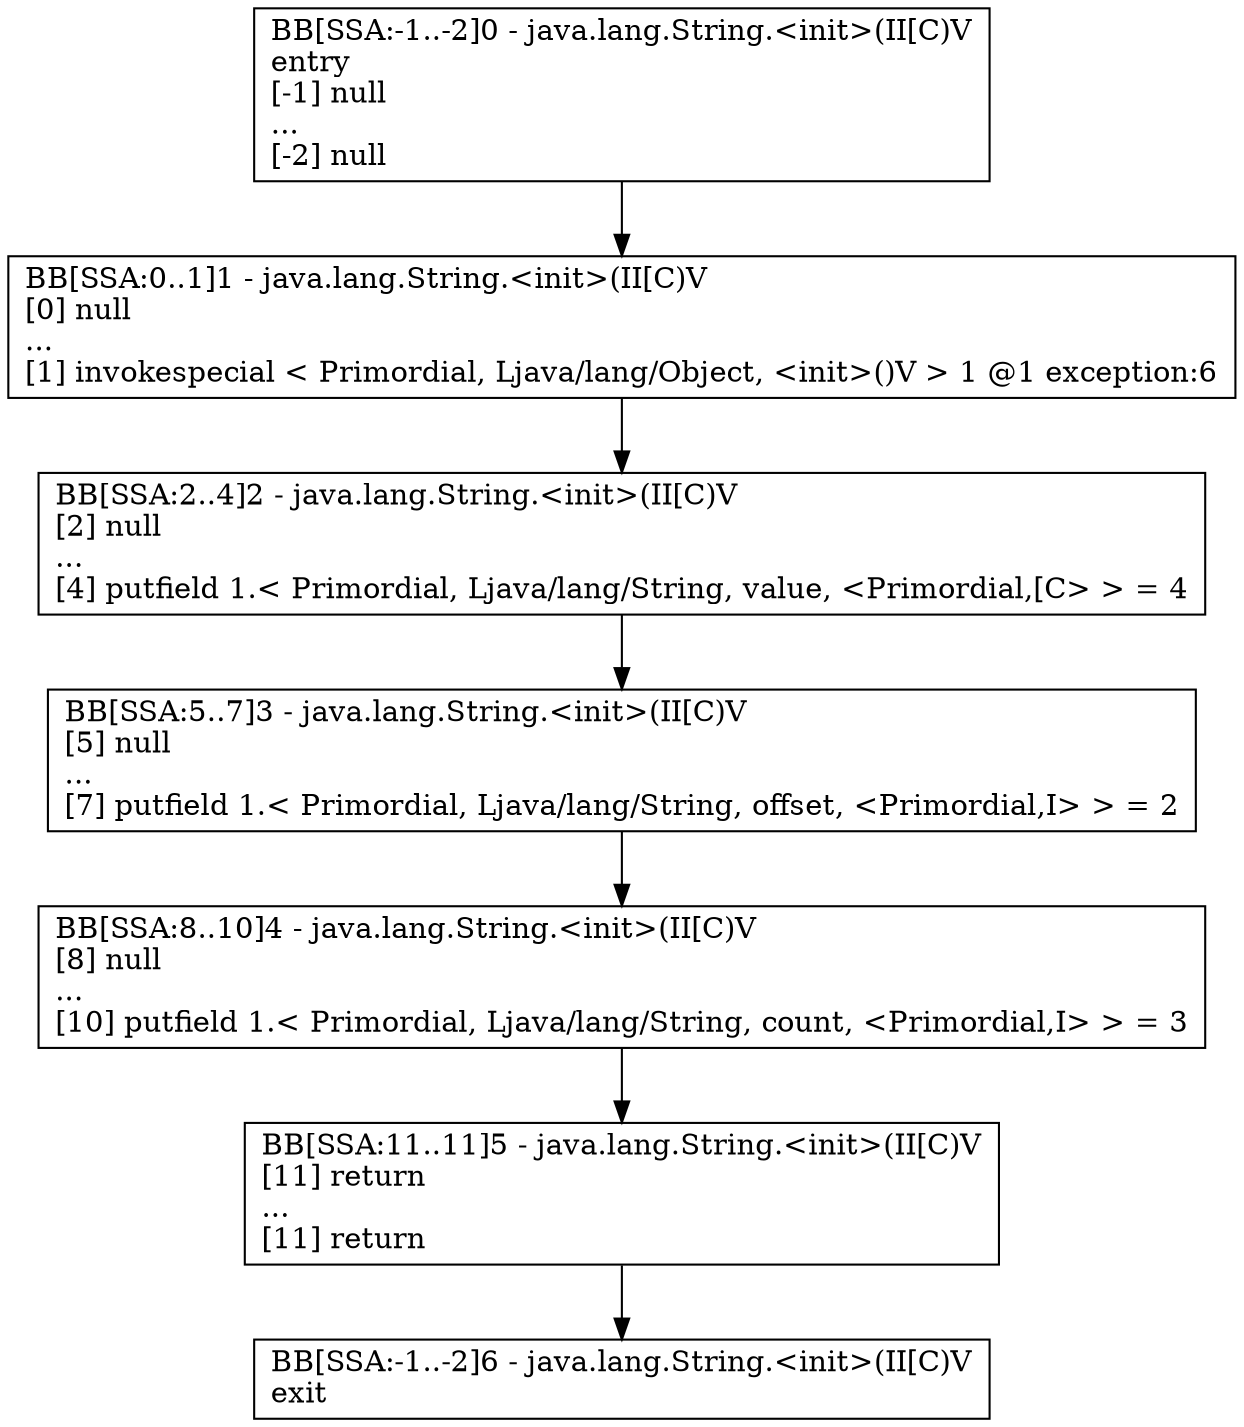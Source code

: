 digraph{
1 [label="BB[SSA:-1..-2]0 - java.lang.String.<init>(II[C)V\lentry\l[-1] null\l...\l[-2] null\l", shape=box, color=black]
2 [label="BB[SSA:0..1]1 - java.lang.String.<init>(II[C)V\l[0] null\l...\l[1] invokespecial < Primordial, Ljava/lang/Object, <init>()V > 1 @1 exception:6\l", shape=box, color=black]
4 [label="BB[SSA:5..7]3 - java.lang.String.<init>(II[C)V\l[5] null\l...\l[7] putfield 1.< Primordial, Ljava/lang/String, offset, <Primordial,I> > = 2\l", shape=box, color=black]
5 [label="BB[SSA:8..10]4 - java.lang.String.<init>(II[C)V\l[8] null\l...\l[10] putfield 1.< Primordial, Ljava/lang/String, count, <Primordial,I> > = 3\l", shape=box, color=black]
7 [label="BB[SSA:-1..-2]6 - java.lang.String.<init>(II[C)V\lexit\l", shape=box, color=black]
3 [label="BB[SSA:2..4]2 - java.lang.String.<init>(II[C)V\l[2] null\l...\l[4] putfield 1.< Primordial, Ljava/lang/String, value, <Primordial,[C> > = 4\l", shape=box, color=black]
6 [label="BB[SSA:11..11]5 - java.lang.String.<init>(II[C)V\l[11] return\l...\l[11] return\l", shape=box, color=black]
1 -> 2
2 -> 3
3 -> 4
4 -> 5
5 -> 6
6 -> 7
}